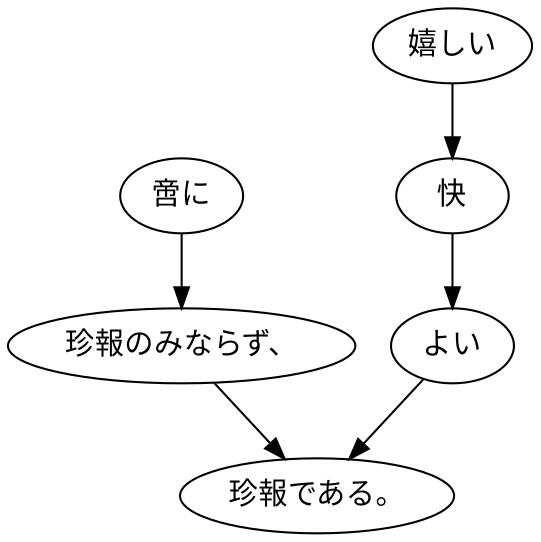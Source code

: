 digraph graph2553 {
	node0 [label="啻に"];
	node1 [label="珍報のみならず、"];
	node2 [label="嬉しい"];
	node3 [label="快"];
	node4 [label="よい"];
	node5 [label="珍報である。"];
	node0 -> node1;
	node1 -> node5;
	node2 -> node3;
	node3 -> node4;
	node4 -> node5;
}
